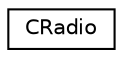 digraph "Graphical Class Hierarchy"
{
  edge [fontname="Helvetica",fontsize="10",labelfontname="Helvetica",labelfontsize="10"];
  node [fontname="Helvetica",fontsize="10",shape=record];
  rankdir="LR";
  Node0 [label="CRadio",height=0.2,width=0.4,color="black", fillcolor="white", style="filled",URL="$class_c_radio.html"];
}
